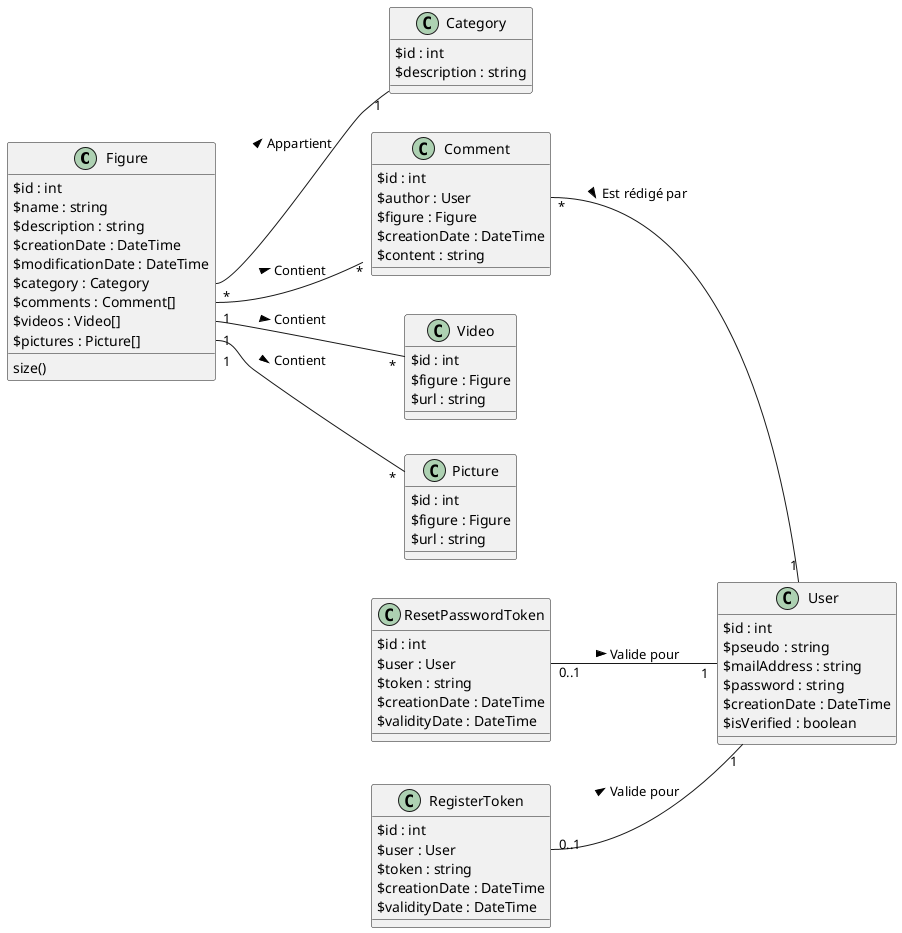 @startuml
'https://plantuml.com/class-diagram
left to right direction

class Figure
class Video
class Picture
class Category
class Comment
class User
class ResetPasswordToken
class RegisterToken
Figure::$videos "1" -- "*" Video : Contient >
Figure::$pictures "1" -- "*" Picture : Contient >
Figure::$category "*" -- "1" Category : Appartient >
Figure::$comments "1" -- "*" Comment : Contient >
Comment::$author "*" -- "1" User : Est rédigé par >
ResetPasswordToken::$user "0..1" -- "1" User : Valide pour >
RegisterToken::$user "0..1" -- "1" User : Valide pour >


class Figure {
    $id : int
    $name : string
    $description : string
    $creationDate : DateTime
    $modificationDate : DateTime
    $category : Category
    $comments : Comment[]
    $videos : Video[]
    $pictures : Picture[]
    size()
}

class Category {
    $id : int
    $description : string
}

class Video {
    $id : int
    $figure : Figure
    $url : string
}

class Picture {
    $id : int
    $figure : Figure
    $url : string
}

class User {
    $id : int
    $pseudo : string
    $mailAddress : string
    $password : string
    $creationDate : DateTime
    $isVerified : boolean
}


class ResetPasswordToken {
    $id : int
    $user : User
    $token : string
    $creationDate : DateTime
    $validityDate : DateTime
}

class RegisterToken {
    $id : int
    $user : User
    $token : string
    $creationDate : DateTime
    $validityDate : DateTime
}

class Comment {
    $id : int
    $author : User
    $figure : Figure
    $creationDate : DateTime
    $content : string
}

@enduml

